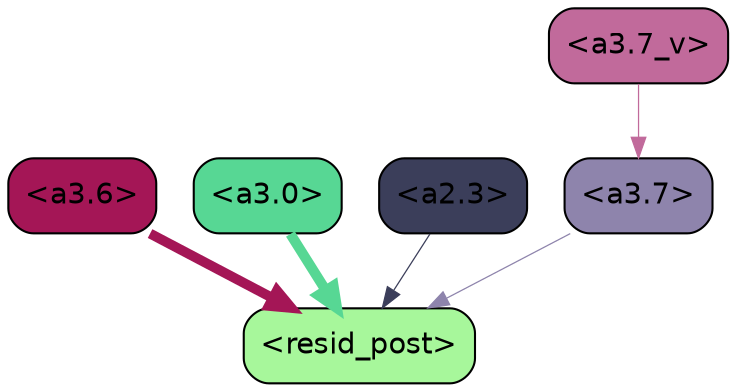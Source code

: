 strict digraph "" {
	graph [bgcolor=transparent,
		layout=dot,
		overlap=false,
		splines=true
	];
	"<a3.7>"	[color=black,
		fillcolor="#8e84ac",
		fontname=Helvetica,
		shape=box,
		style="filled, rounded"];
	"<resid_post>"	[color=black,
		fillcolor="#a7f79b",
		fontname=Helvetica,
		shape=box,
		style="filled, rounded"];
	"<a3.7>" -> "<resid_post>"	[color="#8e84ac",
		penwidth=0.6];
	"<a3.6>"	[color=black,
		fillcolor="#a41656",
		fontname=Helvetica,
		shape=box,
		style="filled, rounded"];
	"<a3.6>" -> "<resid_post>"	[color="#a41656",
		penwidth=4.746312499046326];
	"<a3.0>"	[color=black,
		fillcolor="#57d794",
		fontname=Helvetica,
		shape=box,
		style="filled, rounded"];
	"<a3.0>" -> "<resid_post>"	[color="#57d794",
		penwidth=4.896343111991882];
	"<a2.3>"	[color=black,
		fillcolor="#3b3e5a",
		fontname=Helvetica,
		shape=box,
		style="filled, rounded"];
	"<a2.3>" -> "<resid_post>"	[color="#3b3e5a",
		penwidth=0.6];
	"<a3.7_v>"	[color=black,
		fillcolor="#c16a9b",
		fontname=Helvetica,
		shape=box,
		style="filled, rounded"];
	"<a3.7_v>" -> "<a3.7>"	[color="#c16a9b",
		penwidth=0.6];
}
